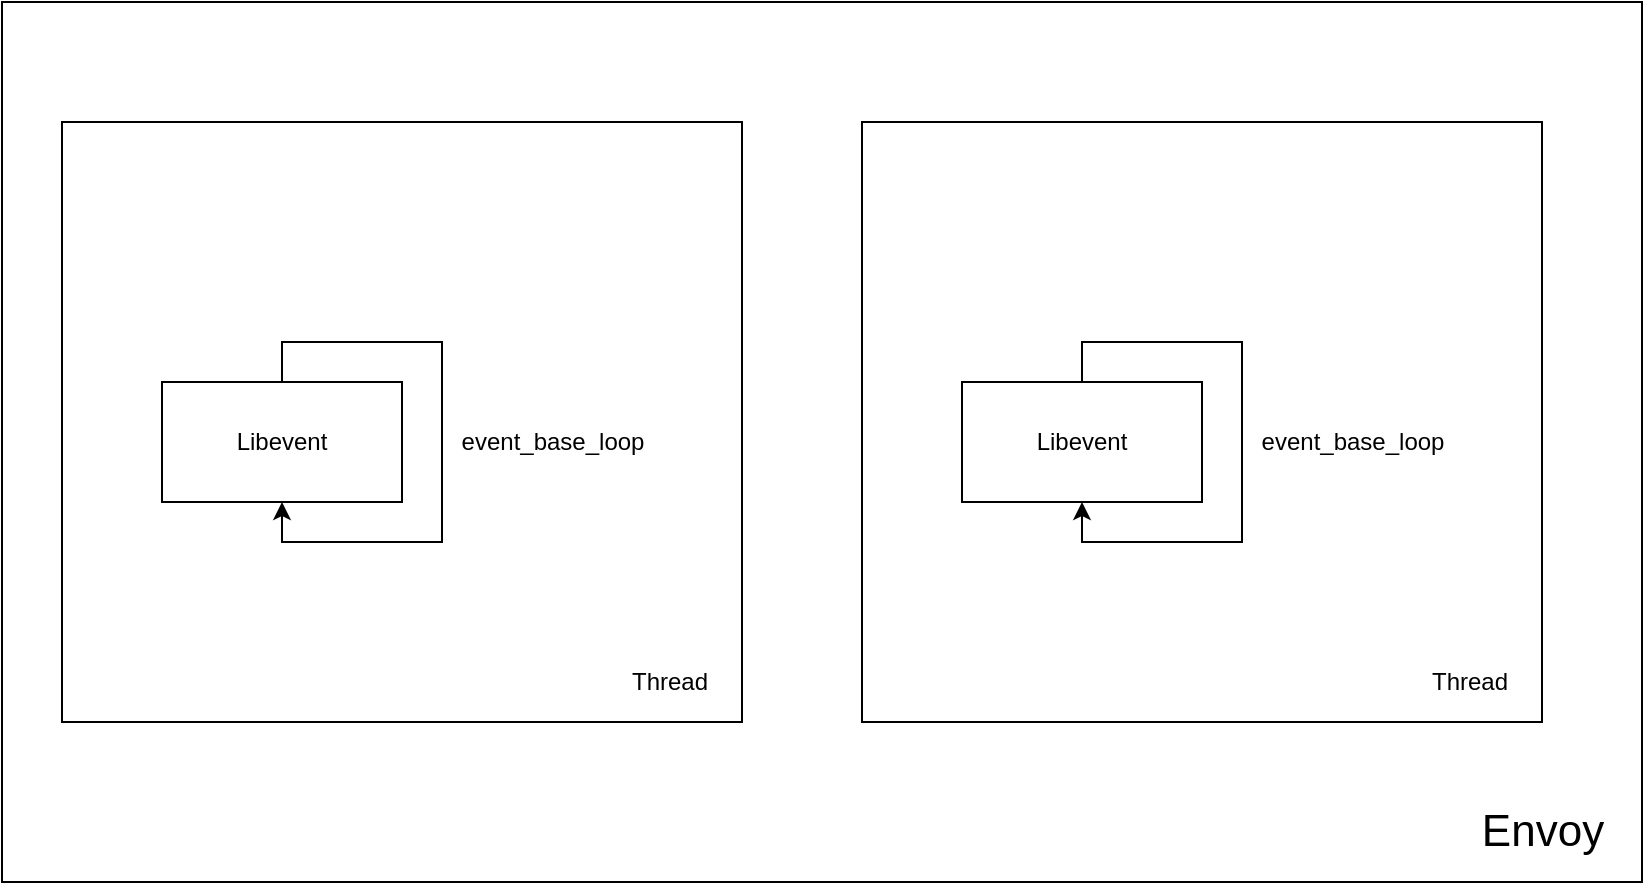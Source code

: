 <mxfile version="13.0.1" type="github">
  <diagram id="4hUaTbZ2IO-6oDbpjdxY" name="第 1 页">
    <mxGraphModel dx="1355" dy="776" grid="1" gridSize="10" guides="1" tooltips="1" connect="1" arrows="1" fold="1" page="1" pageScale="1" pageWidth="827" pageHeight="1169" math="0" shadow="0">
      <root>
        <mxCell id="0" />
        <mxCell id="1" parent="0" />
        <mxCell id="LzhrLqYOOvy1Uh66DF4c-5" value="" style="rounded=0;whiteSpace=wrap;html=1;fillColor=none;" vertex="1" parent="1">
          <mxGeometry x="110" y="260" width="340" height="300" as="geometry" />
        </mxCell>
        <mxCell id="LzhrLqYOOvy1Uh66DF4c-4" value="" style="rounded=0;whiteSpace=wrap;html=1;fillColor=none;" vertex="1" parent="1">
          <mxGeometry x="80" y="200" width="820" height="440" as="geometry" />
        </mxCell>
        <mxCell id="LzhrLqYOOvy1Uh66DF4c-1" value="Libevent" style="rounded=0;whiteSpace=wrap;html=1;" vertex="1" parent="1">
          <mxGeometry x="160" y="390" width="120" height="60" as="geometry" />
        </mxCell>
        <mxCell id="LzhrLqYOOvy1Uh66DF4c-2" style="edgeStyle=orthogonalEdgeStyle;rounded=0;orthogonalLoop=1;jettySize=auto;html=1;entryX=0.5;entryY=1;entryDx=0;entryDy=0;" edge="1" parent="1" source="LzhrLqYOOvy1Uh66DF4c-1" target="LzhrLqYOOvy1Uh66DF4c-1">
          <mxGeometry relative="1" as="geometry" />
        </mxCell>
        <mxCell id="LzhrLqYOOvy1Uh66DF4c-3" value="event_base_loop" style="text;html=1;align=center;verticalAlign=middle;resizable=0;points=[];autosize=1;" vertex="1" parent="1">
          <mxGeometry x="300" y="410" width="110" height="20" as="geometry" />
        </mxCell>
        <mxCell id="LzhrLqYOOvy1Uh66DF4c-6" value="Thread" style="text;html=1;strokeColor=none;fillColor=none;align=center;verticalAlign=middle;whiteSpace=wrap;rounded=0;" vertex="1" parent="1">
          <mxGeometry x="394" y="530" width="40" height="20" as="geometry" />
        </mxCell>
        <mxCell id="LzhrLqYOOvy1Uh66DF4c-7" value="" style="rounded=0;whiteSpace=wrap;html=1;fillColor=none;" vertex="1" parent="1">
          <mxGeometry x="510" y="260" width="340" height="300" as="geometry" />
        </mxCell>
        <mxCell id="LzhrLqYOOvy1Uh66DF4c-8" value="Libevent" style="rounded=0;whiteSpace=wrap;html=1;" vertex="1" parent="1">
          <mxGeometry x="560" y="390" width="120" height="60" as="geometry" />
        </mxCell>
        <mxCell id="LzhrLqYOOvy1Uh66DF4c-9" style="edgeStyle=orthogonalEdgeStyle;rounded=0;orthogonalLoop=1;jettySize=auto;html=1;entryX=0.5;entryY=1;entryDx=0;entryDy=0;" edge="1" parent="1" source="LzhrLqYOOvy1Uh66DF4c-8" target="LzhrLqYOOvy1Uh66DF4c-8">
          <mxGeometry relative="1" as="geometry" />
        </mxCell>
        <mxCell id="LzhrLqYOOvy1Uh66DF4c-10" value="event_base_loop" style="text;html=1;align=center;verticalAlign=middle;resizable=0;points=[];autosize=1;" vertex="1" parent="1">
          <mxGeometry x="700" y="410" width="110" height="20" as="geometry" />
        </mxCell>
        <mxCell id="LzhrLqYOOvy1Uh66DF4c-11" value="Thread" style="text;html=1;strokeColor=none;fillColor=none;align=center;verticalAlign=middle;whiteSpace=wrap;rounded=0;" vertex="1" parent="1">
          <mxGeometry x="794" y="530" width="40" height="20" as="geometry" />
        </mxCell>
        <mxCell id="LzhrLqYOOvy1Uh66DF4c-12" value="Envoy" style="text;html=1;align=center;verticalAlign=middle;resizable=0;points=[];autosize=1;fontSize=22;" vertex="1" parent="1">
          <mxGeometry x="810" y="600" width="80" height="30" as="geometry" />
        </mxCell>
      </root>
    </mxGraphModel>
  </diagram>
</mxfile>

